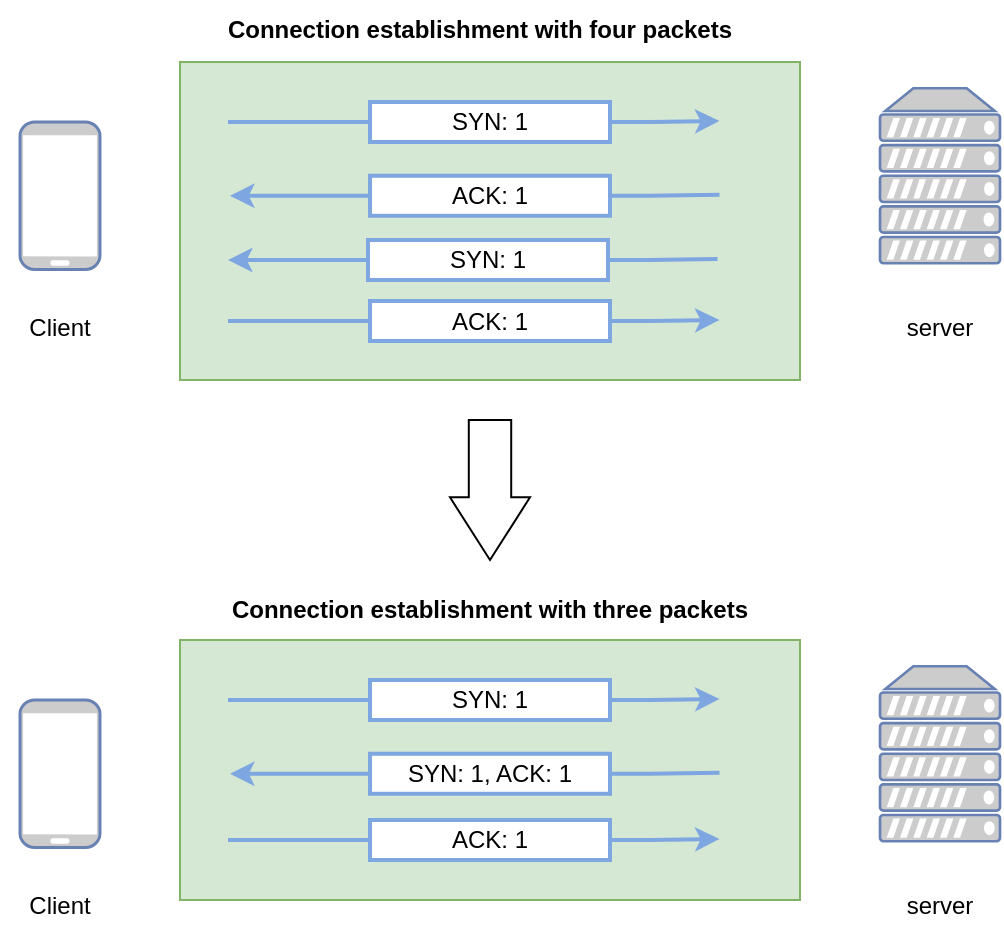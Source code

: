 <mxfile version="15.5.2" type="github">
  <diagram id="wL8n7yCZ6T97UeFFoL8u" name="Page-1">
    <mxGraphModel dx="1209" dy="652" grid="1" gridSize="10" guides="1" tooltips="1" connect="1" arrows="1" fold="1" page="1" pageScale="1" pageWidth="827" pageHeight="1169" math="0" shadow="0">
      <root>
        <mxCell id="0" />
        <mxCell id="1" parent="0" />
        <mxCell id="oIxt3jIqIYGT_JcQhHJX-2" value="" style="fontColor=#0066CC;verticalAlign=top;verticalLabelPosition=bottom;labelPosition=center;align=center;html=1;outlineConnect=0;fillColor=#CCCCCC;strokeColor=#6881B3;gradientColor=none;gradientDirection=north;strokeWidth=2;shape=mxgraph.networks.server;" vertex="1" parent="1">
          <mxGeometry x="590" y="114.13" width="60" height="87.5" as="geometry" />
        </mxCell>
        <mxCell id="oIxt3jIqIYGT_JcQhHJX-3" value="" style="fontColor=#0066CC;verticalAlign=top;verticalLabelPosition=bottom;labelPosition=center;align=center;html=1;outlineConnect=0;fillColor=#CCCCCC;strokeColor=#6881B3;gradientColor=none;gradientDirection=north;strokeWidth=2;shape=mxgraph.networks.mobile;" vertex="1" parent="1">
          <mxGeometry x="160" y="131" width="40" height="73.75" as="geometry" />
        </mxCell>
        <mxCell id="oIxt3jIqIYGT_JcQhHJX-4" value="Client" style="text;html=1;strokeColor=none;fillColor=none;align=center;verticalAlign=middle;whiteSpace=wrap;rounded=0;" vertex="1" parent="1">
          <mxGeometry x="150" y="218.5" width="60" height="30" as="geometry" />
        </mxCell>
        <mxCell id="oIxt3jIqIYGT_JcQhHJX-5" value="server" style="text;html=1;strokeColor=none;fillColor=none;align=center;verticalAlign=middle;whiteSpace=wrap;rounded=0;" vertex="1" parent="1">
          <mxGeometry x="590" y="218.5" width="60" height="30" as="geometry" />
        </mxCell>
        <mxCell id="oIxt3jIqIYGT_JcQhHJX-6" value="" style="rounded=0;whiteSpace=wrap;html=1;strokeColor=#82b366;strokeWidth=1;fillColor=#d5e8d4;" vertex="1" parent="1">
          <mxGeometry x="240" y="101" width="310" height="159" as="geometry" />
        </mxCell>
        <mxCell id="oIxt3jIqIYGT_JcQhHJX-7" value="Connection establishment with four packets" style="text;html=1;strokeColor=none;fillColor=none;align=center;verticalAlign=middle;whiteSpace=wrap;rounded=0;fontStyle=1" vertex="1" parent="1">
          <mxGeometry x="240" y="70" width="300" height="30" as="geometry" />
        </mxCell>
        <mxCell id="oIxt3jIqIYGT_JcQhHJX-8" value="SYN: 1" style="rounded=0;whiteSpace=wrap;html=1;strokeColor=#7EA6E0;strokeWidth=2;" vertex="1" parent="1">
          <mxGeometry x="335" y="121" width="120" height="20" as="geometry" />
        </mxCell>
        <mxCell id="oIxt3jIqIYGT_JcQhHJX-9" value="" style="endArrow=classic;html=1;rounded=0;edgeStyle=orthogonalEdgeStyle;strokeColor=#7EA6E0;strokeWidth=2;" edge="1" parent="1">
          <mxGeometry x="150" y="70" as="geometry">
            <mxPoint x="454.75" y="131" as="sourcePoint" />
            <mxPoint x="509.75" y="130.5" as="targetPoint" />
            <Array as="points">
              <mxPoint x="474.75" y="131" />
              <mxPoint x="474.75" y="131" />
            </Array>
          </mxGeometry>
        </mxCell>
        <mxCell id="oIxt3jIqIYGT_JcQhHJX-10" value="" style="line;strokeWidth=2;html=1;labelBorderColor=#3399FF;strokeColor=#7EA6E0;" vertex="1" parent="1">
          <mxGeometry x="264" y="126" width="70" height="10" as="geometry" />
        </mxCell>
        <mxCell id="oIxt3jIqIYGT_JcQhHJX-11" value="ACK: 1" style="rounded=0;whiteSpace=wrap;html=1;strokeColor=#7EA6E0;strokeWidth=2;" vertex="1" parent="1">
          <mxGeometry x="335" y="157.88" width="120" height="20" as="geometry" />
        </mxCell>
        <mxCell id="oIxt3jIqIYGT_JcQhHJX-12" value="" style="endArrow=none;html=1;rounded=0;edgeStyle=orthogonalEdgeStyle;strokeColor=#7EA6E0;strokeWidth=2;endFill=0;" edge="1" parent="1">
          <mxGeometry x="150" y="70" as="geometry">
            <mxPoint x="454.75" y="167.88" as="sourcePoint" />
            <mxPoint x="509.75" y="167.38" as="targetPoint" />
            <Array as="points">
              <mxPoint x="474.75" y="167.88" />
              <mxPoint x="474.75" y="167.88" />
            </Array>
          </mxGeometry>
        </mxCell>
        <mxCell id="oIxt3jIqIYGT_JcQhHJX-13" value="" style="endArrow=none;html=1;rounded=0;edgeStyle=orthogonalEdgeStyle;strokeColor=#7EA6E0;strokeWidth=2;startArrow=classic;startFill=1;endFill=0;entryX=0;entryY=0.25;entryDx=0;entryDy=0;" edge="1" parent="1" target="oIxt3jIqIYGT_JcQhHJX-11">
          <mxGeometry x="150" y="70" as="geometry">
            <mxPoint x="265" y="167.88" as="sourcePoint" />
            <mxPoint x="320" y="167.38" as="targetPoint" />
            <Array as="points">
              <mxPoint x="335" y="168" />
            </Array>
          </mxGeometry>
        </mxCell>
        <mxCell id="oIxt3jIqIYGT_JcQhHJX-14" value="ACK: 1" style="rounded=0;whiteSpace=wrap;html=1;strokeColor=#7EA6E0;strokeWidth=2;" vertex="1" parent="1">
          <mxGeometry x="335" y="220.5" width="120" height="20" as="geometry" />
        </mxCell>
        <mxCell id="oIxt3jIqIYGT_JcQhHJX-15" value="" style="endArrow=classic;html=1;rounded=0;edgeStyle=orthogonalEdgeStyle;strokeColor=#7EA6E0;strokeWidth=2;" edge="1" parent="1">
          <mxGeometry x="150" y="99.5" as="geometry">
            <mxPoint x="454.75" y="230.5" as="sourcePoint" />
            <mxPoint x="509.75" y="230" as="targetPoint" />
            <Array as="points">
              <mxPoint x="474.75" y="230.5" />
              <mxPoint x="474.75" y="230.5" />
            </Array>
          </mxGeometry>
        </mxCell>
        <mxCell id="oIxt3jIqIYGT_JcQhHJX-16" value="" style="line;strokeWidth=2;html=1;labelBorderColor=#3399FF;strokeColor=#7EA6E0;" vertex="1" parent="1">
          <mxGeometry x="264" y="225.5" width="70" height="10" as="geometry" />
        </mxCell>
        <mxCell id="oIxt3jIqIYGT_JcQhHJX-17" value="SYN: 1" style="rounded=0;whiteSpace=wrap;html=1;strokeColor=#7EA6E0;strokeWidth=2;" vertex="1" parent="1">
          <mxGeometry x="334" y="190" width="120" height="20" as="geometry" />
        </mxCell>
        <mxCell id="oIxt3jIqIYGT_JcQhHJX-18" value="" style="endArrow=none;html=1;rounded=0;edgeStyle=orthogonalEdgeStyle;strokeColor=#7EA6E0;strokeWidth=2;endFill=0;" edge="1" parent="1">
          <mxGeometry x="149" y="102.12" as="geometry">
            <mxPoint x="453.75" y="200" as="sourcePoint" />
            <mxPoint x="508.75" y="199.5" as="targetPoint" />
            <Array as="points">
              <mxPoint x="473.75" y="200" />
              <mxPoint x="473.75" y="200" />
            </Array>
          </mxGeometry>
        </mxCell>
        <mxCell id="oIxt3jIqIYGT_JcQhHJX-19" value="" style="endArrow=none;html=1;rounded=0;edgeStyle=orthogonalEdgeStyle;strokeColor=#7EA6E0;strokeWidth=2;startArrow=classic;startFill=1;endFill=0;entryX=0;entryY=0.25;entryDx=0;entryDy=0;" edge="1" parent="1" target="oIxt3jIqIYGT_JcQhHJX-17">
          <mxGeometry x="149" y="102.12" as="geometry">
            <mxPoint x="264" y="200" as="sourcePoint" />
            <mxPoint x="319" y="199.5" as="targetPoint" />
            <Array as="points">
              <mxPoint x="334" y="200.12" />
            </Array>
          </mxGeometry>
        </mxCell>
        <mxCell id="oIxt3jIqIYGT_JcQhHJX-20" value="Connection establishment with three packets" style="text;html=1;strokeColor=none;fillColor=none;align=center;verticalAlign=middle;whiteSpace=wrap;rounded=0;fontStyle=1" vertex="1" parent="1">
          <mxGeometry x="240" y="360" width="310" height="30" as="geometry" />
        </mxCell>
        <mxCell id="QIWU0Ks1MfzyJJg9i_o5-3" value="" style="fontColor=#0066CC;verticalAlign=top;verticalLabelPosition=bottom;labelPosition=center;align=center;html=1;outlineConnect=0;fillColor=#CCCCCC;strokeColor=#6881B3;gradientColor=none;gradientDirection=north;strokeWidth=2;shape=mxgraph.networks.server;" parent="1" vertex="1">
          <mxGeometry x="590" y="403.13" width="60" height="87.5" as="geometry" />
        </mxCell>
        <mxCell id="QIWU0Ks1MfzyJJg9i_o5-4" value="" style="fontColor=#0066CC;verticalAlign=top;verticalLabelPosition=bottom;labelPosition=center;align=center;html=1;outlineConnect=0;fillColor=#CCCCCC;strokeColor=#6881B3;gradientColor=none;gradientDirection=north;strokeWidth=2;shape=mxgraph.networks.mobile;" parent="1" vertex="1">
          <mxGeometry x="160" y="420" width="40" height="73.75" as="geometry" />
        </mxCell>
        <mxCell id="QIWU0Ks1MfzyJJg9i_o5-5" value="Client" style="text;html=1;strokeColor=none;fillColor=none;align=center;verticalAlign=middle;whiteSpace=wrap;rounded=0;" parent="1" vertex="1">
          <mxGeometry x="150" y="507.5" width="60" height="30" as="geometry" />
        </mxCell>
        <mxCell id="QIWU0Ks1MfzyJJg9i_o5-6" value="server" style="text;html=1;strokeColor=none;fillColor=none;align=center;verticalAlign=middle;whiteSpace=wrap;rounded=0;" parent="1" vertex="1">
          <mxGeometry x="590" y="507.5" width="60" height="30" as="geometry" />
        </mxCell>
        <mxCell id="QIWU0Ks1MfzyJJg9i_o5-9" value="" style="rounded=0;whiteSpace=wrap;html=1;strokeColor=#82b366;strokeWidth=1;fillColor=#d5e8d4;" parent="1" vertex="1">
          <mxGeometry x="240" y="390" width="310" height="130" as="geometry" />
        </mxCell>
        <mxCell id="QIWU0Ks1MfzyJJg9i_o5-18" value="SYN: 1" style="rounded=0;whiteSpace=wrap;html=1;strokeColor=#7EA6E0;strokeWidth=2;" parent="1" vertex="1">
          <mxGeometry x="335" y="410" width="120" height="20" as="geometry" />
        </mxCell>
        <mxCell id="QIWU0Ks1MfzyJJg9i_o5-21" value="" style="endArrow=classic;html=1;rounded=0;edgeStyle=orthogonalEdgeStyle;strokeColor=#7EA6E0;strokeWidth=2;" parent="1" edge="1">
          <mxGeometry x="150" y="359" as="geometry">
            <mxPoint x="454.75" y="420" as="sourcePoint" />
            <mxPoint x="509.75" y="419.5" as="targetPoint" />
            <Array as="points">
              <mxPoint x="474.75" y="420" />
              <mxPoint x="474.75" y="420" />
            </Array>
          </mxGeometry>
        </mxCell>
        <mxCell id="QIWU0Ks1MfzyJJg9i_o5-32" value="" style="line;strokeWidth=2;html=1;labelBorderColor=#3399FF;strokeColor=#7EA6E0;" parent="1" vertex="1">
          <mxGeometry x="264" y="415" width="70" height="10" as="geometry" />
        </mxCell>
        <mxCell id="QIWU0Ks1MfzyJJg9i_o5-33" value="SYN: 1, ACK: 1" style="rounded=0;whiteSpace=wrap;html=1;strokeColor=#7EA6E0;strokeWidth=2;" parent="1" vertex="1">
          <mxGeometry x="335" y="446.88" width="120" height="20" as="geometry" />
        </mxCell>
        <mxCell id="QIWU0Ks1MfzyJJg9i_o5-34" value="" style="endArrow=none;html=1;rounded=0;edgeStyle=orthogonalEdgeStyle;strokeColor=#7EA6E0;strokeWidth=2;endFill=0;" parent="1" edge="1">
          <mxGeometry x="150" y="359" as="geometry">
            <mxPoint x="454.75" y="456.88" as="sourcePoint" />
            <mxPoint x="509.75" y="456.38" as="targetPoint" />
            <Array as="points">
              <mxPoint x="474.75" y="456.88" />
              <mxPoint x="474.75" y="456.88" />
            </Array>
          </mxGeometry>
        </mxCell>
        <mxCell id="QIWU0Ks1MfzyJJg9i_o5-40" value="" style="endArrow=none;html=1;rounded=0;edgeStyle=orthogonalEdgeStyle;strokeColor=#7EA6E0;strokeWidth=2;startArrow=classic;startFill=1;endFill=0;entryX=0;entryY=0.25;entryDx=0;entryDy=0;" parent="1" target="QIWU0Ks1MfzyJJg9i_o5-33" edge="1">
          <mxGeometry x="150" y="359" as="geometry">
            <mxPoint x="265" y="456.88" as="sourcePoint" />
            <mxPoint x="320" y="456.38" as="targetPoint" />
            <Array as="points">
              <mxPoint x="335" y="457" />
            </Array>
          </mxGeometry>
        </mxCell>
        <mxCell id="QIWU0Ks1MfzyJJg9i_o5-42" value="ACK: 1" style="rounded=0;whiteSpace=wrap;html=1;strokeColor=#7EA6E0;strokeWidth=2;" parent="1" vertex="1">
          <mxGeometry x="335" y="480" width="120" height="20" as="geometry" />
        </mxCell>
        <mxCell id="QIWU0Ks1MfzyJJg9i_o5-43" value="" style="endArrow=classic;html=1;rounded=0;edgeStyle=orthogonalEdgeStyle;strokeColor=#7EA6E0;strokeWidth=2;" parent="1" edge="1">
          <mxGeometry x="150" y="359" as="geometry">
            <mxPoint x="454.75" y="490" as="sourcePoint" />
            <mxPoint x="509.75" y="489.5" as="targetPoint" />
            <Array as="points">
              <mxPoint x="474.75" y="490" />
              <mxPoint x="474.75" y="490" />
            </Array>
          </mxGeometry>
        </mxCell>
        <mxCell id="QIWU0Ks1MfzyJJg9i_o5-44" value="" style="line;strokeWidth=2;html=1;labelBorderColor=#3399FF;strokeColor=#7EA6E0;" parent="1" vertex="1">
          <mxGeometry x="264" y="485" width="70" height="10" as="geometry" />
        </mxCell>
        <mxCell id="oIxt3jIqIYGT_JcQhHJX-21" value="" style="html=1;shadow=0;dashed=0;align=center;verticalAlign=middle;shape=mxgraph.arrows2.arrow;dy=0.47;dx=31.33;direction=south;notch=0;" vertex="1" parent="1">
          <mxGeometry x="375" y="280" width="40" height="70" as="geometry" />
        </mxCell>
      </root>
    </mxGraphModel>
  </diagram>
</mxfile>

